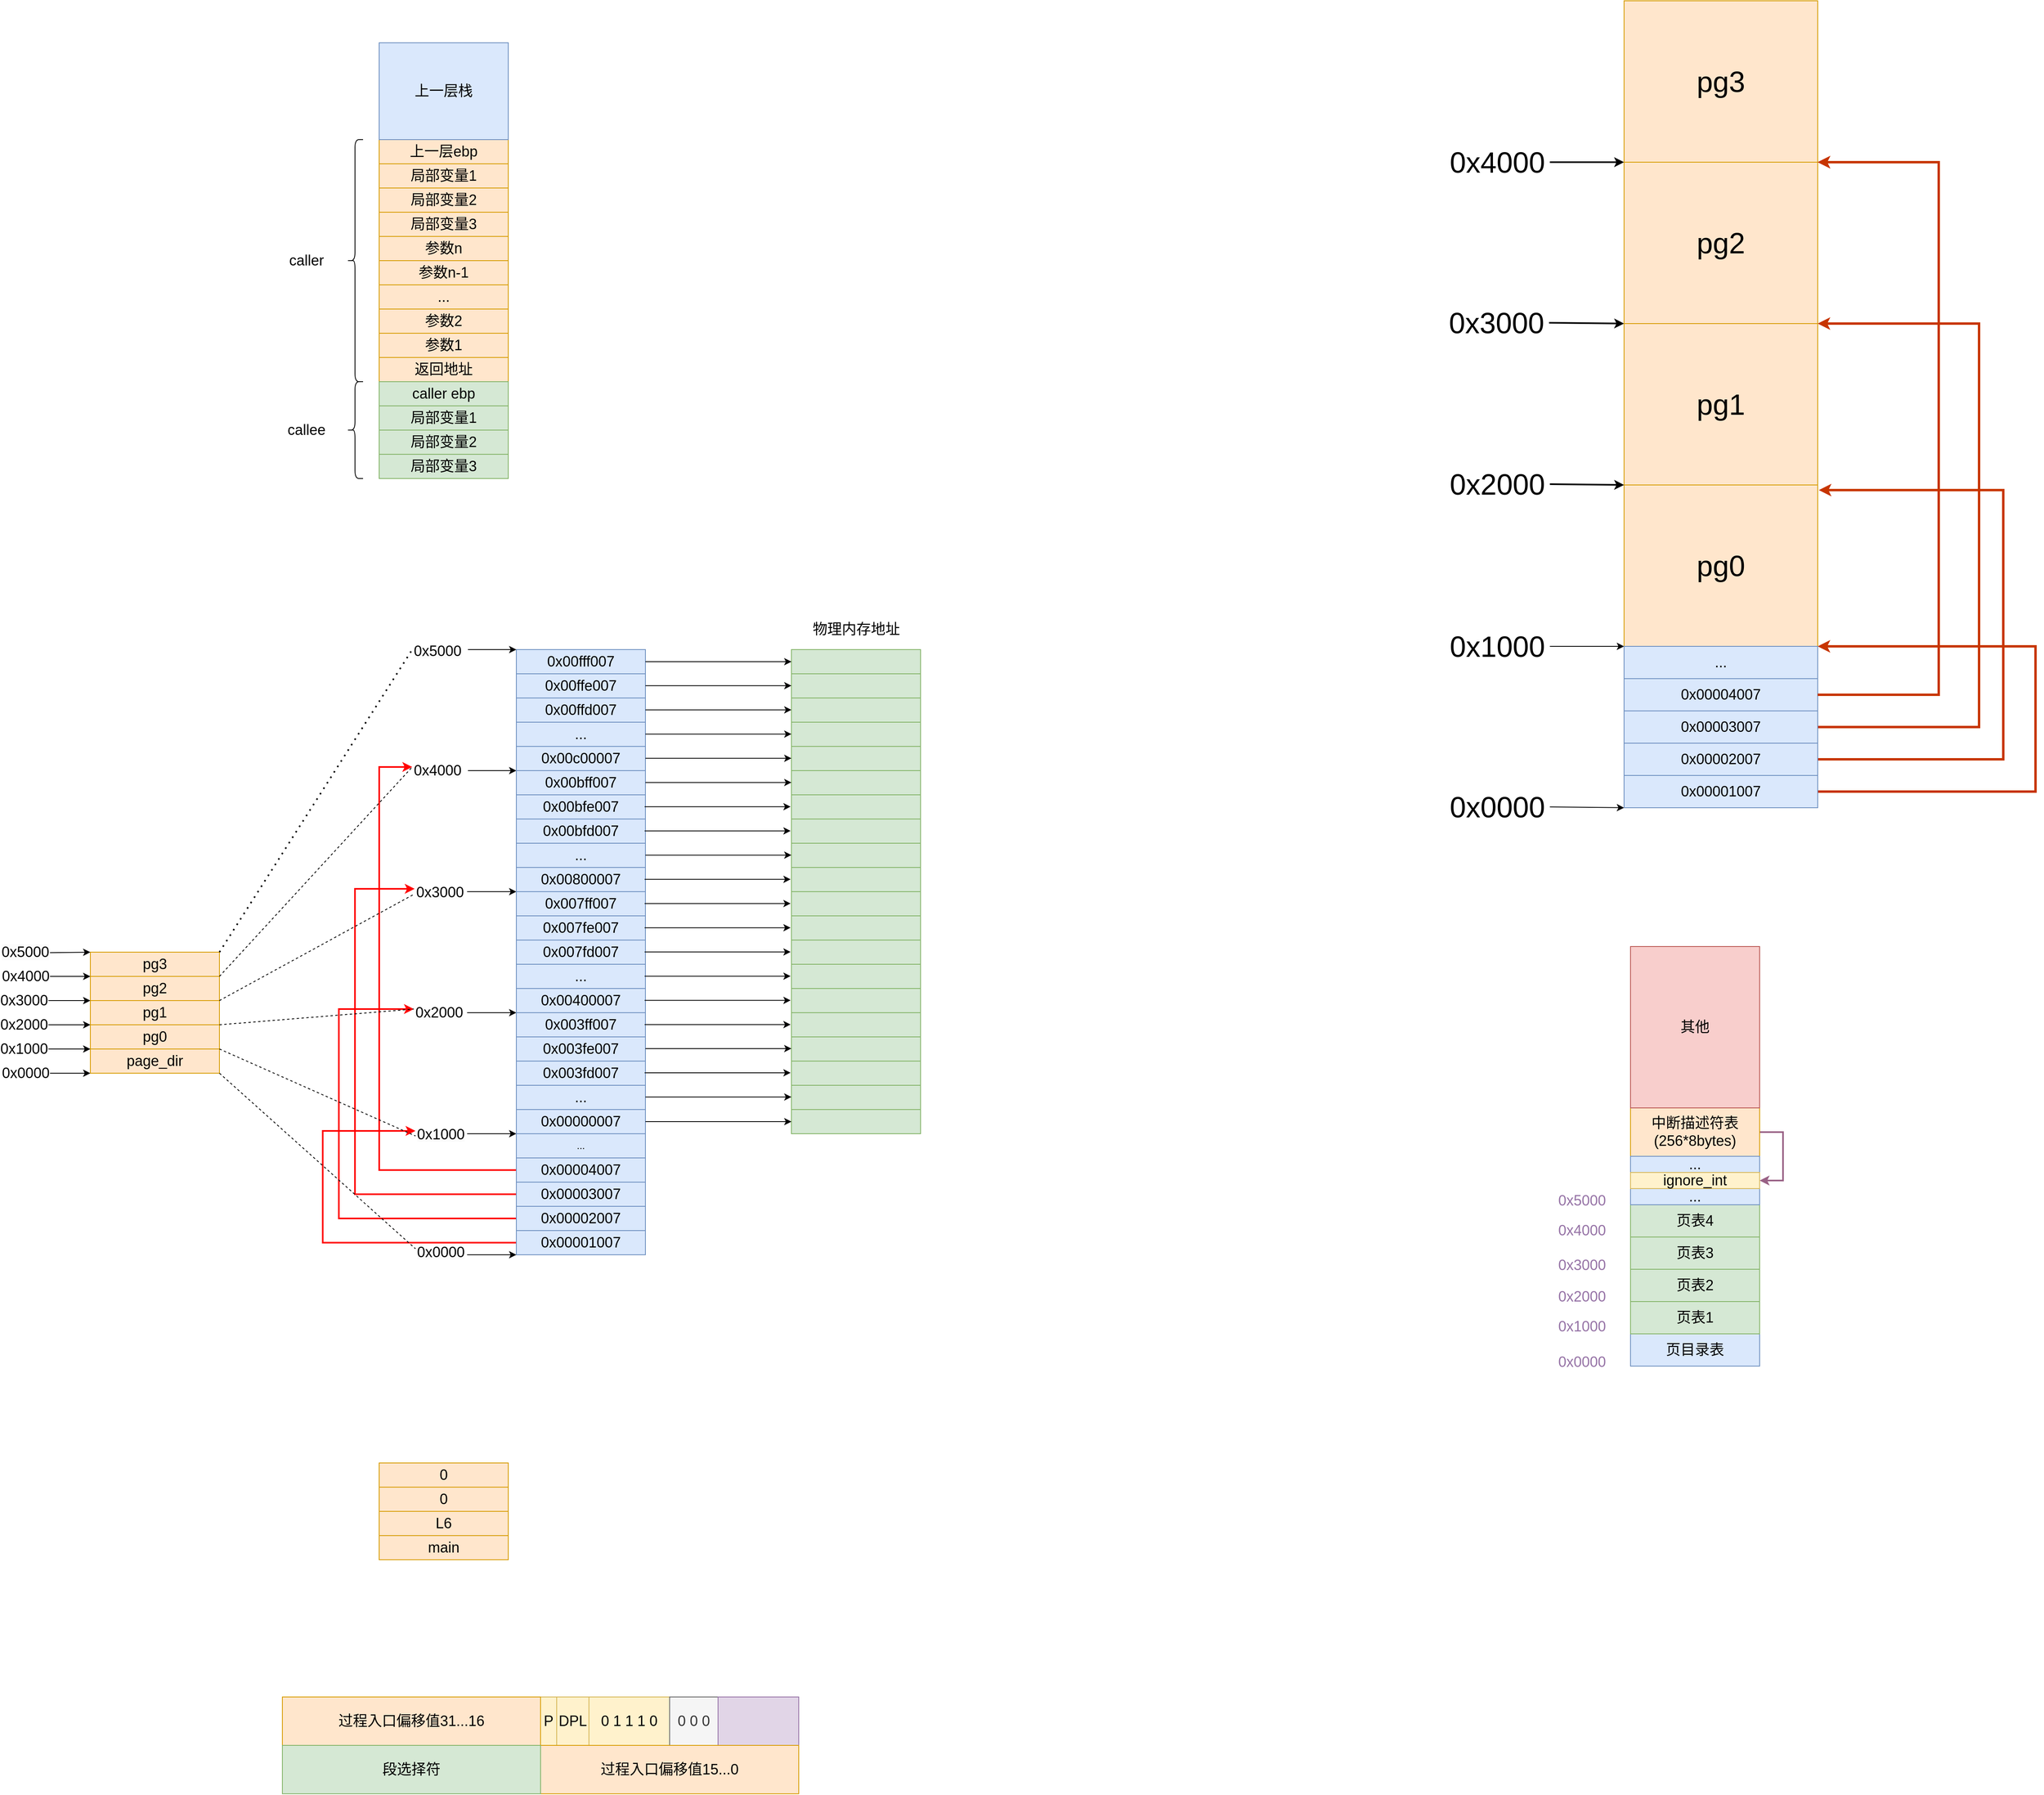 <mxfile version="16.1.2" type="device"><diagram name="第 1 页" id="bQ2E3xwalqk0LuF7e_dH"><mxGraphModel dx="2300" dy="902" grid="1" gridSize="10" guides="1" tooltips="1" connect="1" arrows="1" fold="1" page="1" pageScale="1" pageWidth="827" pageHeight="1169" math="0" shadow="0"><root><mxCell id="0"/><mxCell id="1" parent="0"/><mxCell id="a5w043l0XubTsEYKTTy5-1" value="&lt;font style=&quot;font-size: 18px;&quot;&gt;参数n&lt;/font&gt;" style="rounded=0;whiteSpace=wrap;html=1;fillColor=#ffe6cc;strokeColor=#d79b00;" parent="1" vertex="1"><mxGeometry x="320" y="680" width="160" height="30" as="geometry"/></mxCell><mxCell id="a5w043l0XubTsEYKTTy5-2" value="&lt;font style=&quot;font-size: 18px;&quot;&gt;参数n-1&lt;/font&gt;" style="rounded=0;whiteSpace=wrap;html=1;fillColor=#ffe6cc;strokeColor=#d79b00;" parent="1" vertex="1"><mxGeometry x="320" y="710" width="160" height="30" as="geometry"/></mxCell><mxCell id="a5w043l0XubTsEYKTTy5-4" value="&lt;span style=&quot;font-size: 18px;&quot;&gt;...&lt;/span&gt;" style="rounded=0;whiteSpace=wrap;html=1;fillColor=#ffe6cc;strokeColor=#d79b00;" parent="1" vertex="1"><mxGeometry x="320" y="740" width="160" height="30" as="geometry"/></mxCell><mxCell id="a5w043l0XubTsEYKTTy5-5" value="&lt;font style=&quot;font-size: 18px;&quot;&gt;参数2&lt;/font&gt;" style="rounded=0;whiteSpace=wrap;html=1;fillColor=#ffe6cc;strokeColor=#d79b00;" parent="1" vertex="1"><mxGeometry x="320" y="770" width="160" height="30" as="geometry"/></mxCell><mxCell id="a5w043l0XubTsEYKTTy5-7" value="&lt;font style=&quot;font-size: 18px;&quot;&gt;参数1&lt;/font&gt;" style="rounded=0;whiteSpace=wrap;html=1;fillColor=#ffe6cc;strokeColor=#d79b00;" parent="1" vertex="1"><mxGeometry x="320" y="800" width="160" height="30" as="geometry"/></mxCell><mxCell id="a5w043l0XubTsEYKTTy5-8" value="&lt;font style=&quot;font-size: 18px;&quot;&gt;返回地址&lt;/font&gt;" style="rounded=0;whiteSpace=wrap;html=1;fillColor=#ffe6cc;strokeColor=#d79b00;" parent="1" vertex="1"><mxGeometry x="320" y="830" width="160" height="30" as="geometry"/></mxCell><mxCell id="a5w043l0XubTsEYKTTy5-9" value="" style="shape=curlyBracket;whiteSpace=wrap;html=1;rounded=1;labelPosition=left;verticalLabelPosition=middle;align=right;verticalAlign=middle;fontSize=18;" parent="1" vertex="1"><mxGeometry x="280" y="560" width="20" height="300" as="geometry"/></mxCell><mxCell id="a5w043l0XubTsEYKTTy5-16" value="caller" style="text;strokeColor=none;align=center;fillColor=none;html=1;verticalAlign=middle;whiteSpace=wrap;rounded=0;fontSize=18;" parent="1" vertex="1"><mxGeometry x="200" y="695" width="60" height="30" as="geometry"/></mxCell><mxCell id="a5w043l0XubTsEYKTTy5-17" value="callee" style="text;strokeColor=none;align=center;fillColor=none;html=1;verticalAlign=middle;whiteSpace=wrap;rounded=0;fontSize=18;" parent="1" vertex="1"><mxGeometry x="200" y="905" width="60" height="30" as="geometry"/></mxCell><mxCell id="a5w043l0XubTsEYKTTy5-18" value="" style="shape=curlyBracket;whiteSpace=wrap;html=1;rounded=1;labelPosition=left;verticalLabelPosition=middle;align=right;verticalAlign=middle;fontSize=18;" parent="1" vertex="1"><mxGeometry x="280" y="860" width="20" height="120" as="geometry"/></mxCell><mxCell id="a5w043l0XubTsEYKTTy5-19" value="&lt;span style=&quot;font-size: 18px;&quot;&gt;caller ebp&lt;/span&gt;" style="rounded=0;whiteSpace=wrap;html=1;fillColor=#d5e8d4;strokeColor=#82b366;" parent="1" vertex="1"><mxGeometry x="320" y="860" width="160" height="30" as="geometry"/></mxCell><mxCell id="a5w043l0XubTsEYKTTy5-20" value="&lt;font style=&quot;font-size: 18px;&quot;&gt;局部变量1&lt;/font&gt;" style="rounded=0;whiteSpace=wrap;html=1;fillColor=#d5e8d4;strokeColor=#82b366;" parent="1" vertex="1"><mxGeometry x="320" y="890" width="160" height="30" as="geometry"/></mxCell><mxCell id="a5w043l0XubTsEYKTTy5-21" value="&lt;font style=&quot;font-size: 18px;&quot;&gt;局部变量2&lt;/font&gt;" style="rounded=0;whiteSpace=wrap;html=1;fillColor=#d5e8d4;strokeColor=#82b366;" parent="1" vertex="1"><mxGeometry x="320" y="920" width="160" height="30" as="geometry"/></mxCell><mxCell id="a5w043l0XubTsEYKTTy5-22" value="&lt;font style=&quot;font-size: 18px;&quot;&gt;局部变量3&lt;/font&gt;" style="rounded=0;whiteSpace=wrap;html=1;fillColor=#d5e8d4;strokeColor=#82b366;" parent="1" vertex="1"><mxGeometry x="320" y="950" width="160" height="30" as="geometry"/></mxCell><mxCell id="a5w043l0XubTsEYKTTy5-23" value="&lt;span style=&quot;font-size: 18px;&quot;&gt;上一层ebp&lt;/span&gt;" style="rounded=0;whiteSpace=wrap;html=1;fillColor=#ffe6cc;strokeColor=#d79b00;" parent="1" vertex="1"><mxGeometry x="320" y="560" width="160" height="30" as="geometry"/></mxCell><mxCell id="a5w043l0XubTsEYKTTy5-24" value="&lt;font style=&quot;font-size: 18px;&quot;&gt;局部变量1&lt;/font&gt;" style="rounded=0;whiteSpace=wrap;html=1;fillColor=#ffe6cc;strokeColor=#d79b00;" parent="1" vertex="1"><mxGeometry x="320" y="590" width="160" height="30" as="geometry"/></mxCell><mxCell id="a5w043l0XubTsEYKTTy5-25" value="&lt;font style=&quot;font-size: 18px;&quot;&gt;局部变量2&lt;/font&gt;" style="rounded=0;whiteSpace=wrap;html=1;fillColor=#ffe6cc;strokeColor=#d79b00;" parent="1" vertex="1"><mxGeometry x="320" y="620" width="160" height="30" as="geometry"/></mxCell><mxCell id="a5w043l0XubTsEYKTTy5-26" value="&lt;font style=&quot;font-size: 18px;&quot;&gt;局部变量3&lt;/font&gt;" style="rounded=0;whiteSpace=wrap;html=1;fillColor=#ffe6cc;strokeColor=#d79b00;" parent="1" vertex="1"><mxGeometry x="320" y="650" width="160" height="30" as="geometry"/></mxCell><mxCell id="a5w043l0XubTsEYKTTy5-27" value="&lt;span style=&quot;font-size: 18px;&quot;&gt;上一层栈&lt;/span&gt;" style="rounded=0;whiteSpace=wrap;html=1;fillColor=#dae8fc;strokeColor=#6c8ebf;" parent="1" vertex="1"><mxGeometry x="320" y="440" width="160" height="120" as="geometry"/></mxCell><mxCell id="a5w043l0XubTsEYKTTy5-28" value="&lt;span style=&quot;font-size: 18px;&quot;&gt;0&lt;/span&gt;" style="rounded=0;whiteSpace=wrap;html=1;fillColor=#ffe6cc;strokeColor=#d79b00;" parent="1" vertex="1"><mxGeometry x="320" y="2200" width="160" height="30" as="geometry"/></mxCell><mxCell id="a5w043l0XubTsEYKTTy5-29" value="&lt;font style=&quot;font-size: 18px;&quot;&gt;0&lt;/font&gt;" style="rounded=0;whiteSpace=wrap;html=1;fillColor=#ffe6cc;strokeColor=#d79b00;" parent="1" vertex="1"><mxGeometry x="320" y="2230" width="160" height="30" as="geometry"/></mxCell><mxCell id="a5w043l0XubTsEYKTTy5-30" value="&lt;font style=&quot;font-size: 18px;&quot;&gt;L6&lt;/font&gt;" style="rounded=0;whiteSpace=wrap;html=1;fillColor=#ffe6cc;strokeColor=#d79b00;" parent="1" vertex="1"><mxGeometry x="320" y="2260" width="160" height="30" as="geometry"/></mxCell><mxCell id="a5w043l0XubTsEYKTTy5-31" value="&lt;span style=&quot;font-size: 18px;&quot;&gt;main&lt;/span&gt;" style="rounded=0;whiteSpace=wrap;html=1;fillColor=#ffe6cc;strokeColor=#d79b00;" parent="1" vertex="1"><mxGeometry x="320" y="2290" width="160" height="30" as="geometry"/></mxCell><mxCell id="a5w043l0XubTsEYKTTy5-37" value="&lt;span style=&quot;font-size: 18px;&quot;&gt;0&lt;/span&gt;" style="rounded=0;whiteSpace=wrap;html=1;fillColor=#ffe6cc;strokeColor=#d79b00;" parent="1" vertex="1"><mxGeometry x="320" y="2230" width="160" height="30" as="geometry"/></mxCell><mxCell id="bxgYG-M-iNYFQ330CLMC-2" value="&lt;span style=&quot;font-size: 18px;&quot;&gt;pg2&lt;/span&gt;" style="rounded=0;whiteSpace=wrap;html=1;fillColor=#ffe6cc;strokeColor=#d79b00;" parent="1" vertex="1"><mxGeometry x="-38" y="1597" width="160" height="30" as="geometry"/></mxCell><mxCell id="bxgYG-M-iNYFQ330CLMC-3" value="&lt;font style=&quot;font-size: 18px;&quot;&gt;pg1&lt;/font&gt;" style="rounded=0;whiteSpace=wrap;html=1;fillColor=#ffe6cc;strokeColor=#d79b00;" parent="1" vertex="1"><mxGeometry x="-38" y="1627" width="160" height="30" as="geometry"/></mxCell><mxCell id="bxgYG-M-iNYFQ330CLMC-4" value="&lt;font style=&quot;font-size: 18px;&quot;&gt;pg0&lt;/font&gt;" style="rounded=0;whiteSpace=wrap;html=1;fillColor=#ffe6cc;strokeColor=#d79b00;" parent="1" vertex="1"><mxGeometry x="-38" y="1657" width="160" height="30" as="geometry"/></mxCell><mxCell id="bxgYG-M-iNYFQ330CLMC-5" value="&lt;span style=&quot;font-size: 18px;&quot;&gt;page_dir&lt;/span&gt;" style="rounded=0;whiteSpace=wrap;html=1;fillColor=#ffe6cc;strokeColor=#d79b00;" parent="1" vertex="1"><mxGeometry x="-38" y="1687" width="160" height="30" as="geometry"/></mxCell><mxCell id="bxgYG-M-iNYFQ330CLMC-6" value="&lt;span style=&quot;font-size: 18px;&quot;&gt;pg3&lt;/span&gt;" style="rounded=0;whiteSpace=wrap;html=1;fillColor=#ffe6cc;strokeColor=#d79b00;" parent="1" vertex="1"><mxGeometry x="-38" y="1567" width="160" height="30" as="geometry"/></mxCell><mxCell id="bxgYG-M-iNYFQ330CLMC-8" value="&lt;span style=&quot;font-size: 18px;&quot;&gt;0x00ffe007&lt;/span&gt;" style="rounded=0;whiteSpace=wrap;html=1;fillColor=#dae8fc;strokeColor=#6c8ebf;" parent="1" vertex="1"><mxGeometry x="490" y="1222" width="160" height="30" as="geometry"/></mxCell><mxCell id="bxgYG-M-iNYFQ330CLMC-9" value="&lt;font style=&quot;font-size: 18px;&quot;&gt;0x00ffd007&lt;/font&gt;" style="rounded=0;whiteSpace=wrap;html=1;fillColor=#dae8fc;strokeColor=#6c8ebf;" parent="1" vertex="1"><mxGeometry x="490" y="1252" width="160" height="30" as="geometry"/></mxCell><mxCell id="bxgYG-M-iNYFQ330CLMC-10" value="&lt;font style=&quot;font-size: 18px;&quot;&gt;...&lt;/font&gt;" style="rounded=0;whiteSpace=wrap;html=1;fillColor=#dae8fc;strokeColor=#6c8ebf;" parent="1" vertex="1"><mxGeometry x="490" y="1282" width="160" height="30" as="geometry"/></mxCell><mxCell id="bxgYG-M-iNYFQ330CLMC-11" value="&lt;span style=&quot;font-size: 18px;&quot;&gt;0x00c00007&lt;/span&gt;" style="rounded=0;whiteSpace=wrap;html=1;fillColor=#dae8fc;strokeColor=#6c8ebf;" parent="1" vertex="1"><mxGeometry x="490" y="1312" width="160" height="30" as="geometry"/></mxCell><mxCell id="bxgYG-M-iNYFQ330CLMC-12" value="&lt;span style=&quot;font-size: 18px;&quot;&gt;0x00fff007&lt;/span&gt;" style="rounded=0;whiteSpace=wrap;html=1;fillColor=#dae8fc;strokeColor=#6c8ebf;" parent="1" vertex="1"><mxGeometry x="490" y="1192" width="160" height="30" as="geometry"/></mxCell><mxCell id="bxgYG-M-iNYFQ330CLMC-13" value="&lt;font style=&quot;font-size: 18px;&quot;&gt;0x0000&lt;/font&gt;" style="text;strokeColor=none;align=center;fillColor=none;html=1;verticalAlign=middle;whiteSpace=wrap;rounded=0;" parent="1" vertex="1"><mxGeometry x="-148" y="1702" width="60" height="30" as="geometry"/></mxCell><mxCell id="bxgYG-M-iNYFQ330CLMC-14" value="&lt;font style=&quot;font-size: 18px;&quot;&gt;0x1000&lt;/font&gt;" style="text;strokeColor=none;align=center;fillColor=none;html=1;verticalAlign=middle;whiteSpace=wrap;rounded=0;" parent="1" vertex="1"><mxGeometry x="-150" y="1672" width="60" height="30" as="geometry"/></mxCell><mxCell id="bxgYG-M-iNYFQ330CLMC-15" value="&lt;font style=&quot;font-size: 18px;&quot;&gt;0x2000&lt;/font&gt;" style="text;strokeColor=none;align=center;fillColor=none;html=1;verticalAlign=middle;whiteSpace=wrap;rounded=0;" parent="1" vertex="1"><mxGeometry x="-150" y="1642" width="60" height="30" as="geometry"/></mxCell><mxCell id="bxgYG-M-iNYFQ330CLMC-16" value="&lt;font style=&quot;font-size: 18px;&quot;&gt;0x3000&lt;/font&gt;" style="text;strokeColor=none;align=center;fillColor=none;html=1;verticalAlign=middle;whiteSpace=wrap;rounded=0;" parent="1" vertex="1"><mxGeometry x="-150" y="1612" width="60" height="30" as="geometry"/></mxCell><mxCell id="bxgYG-M-iNYFQ330CLMC-17" value="&lt;font style=&quot;font-size: 18px;&quot;&gt;0x4000&lt;/font&gt;" style="text;strokeColor=none;align=center;fillColor=none;html=1;verticalAlign=middle;whiteSpace=wrap;rounded=0;" parent="1" vertex="1"><mxGeometry x="-148" y="1582" width="60" height="30" as="geometry"/></mxCell><mxCell id="bxgYG-M-iNYFQ330CLMC-18" value="&lt;span style=&quot;color: rgb(0, 0, 0); font-family: Helvetica; font-style: normal; font-variant-ligatures: normal; font-variant-caps: normal; font-weight: 400; letter-spacing: normal; orphans: 2; text-align: center; text-indent: 0px; text-transform: none; widows: 2; word-spacing: 0px; -webkit-text-stroke-width: 0px; background-color: rgb(251, 251, 251); text-decoration-thickness: initial; text-decoration-style: initial; text-decoration-color: initial; float: none; display: inline !important;&quot;&gt;&lt;font style=&quot;font-size: 18px;&quot;&gt;0x4000&lt;/font&gt;&lt;/span&gt;" style="text;whiteSpace=wrap;html=1;" parent="1" vertex="1"><mxGeometry x="361" y="1325" width="50" height="25" as="geometry"/></mxCell><mxCell id="bxgYG-M-iNYFQ330CLMC-19" value="&lt;span style=&quot;color: rgb(0, 0, 0); font-family: Helvetica; font-style: normal; font-variant-ligatures: normal; font-variant-caps: normal; font-weight: 400; letter-spacing: normal; orphans: 2; text-align: center; text-indent: 0px; text-transform: none; widows: 2; word-spacing: 0px; -webkit-text-stroke-width: 0px; background-color: rgb(251, 251, 251); text-decoration-thickness: initial; text-decoration-style: initial; text-decoration-color: initial; float: none; display: inline !important;&quot;&gt;&lt;font style=&quot;font-size: 18px;&quot;&gt;0x5000&lt;/font&gt;&lt;/span&gt;" style="text;whiteSpace=wrap;html=1;" parent="1" vertex="1"><mxGeometry x="361" y="1177" width="45" height="30" as="geometry"/></mxCell><mxCell id="bxgYG-M-iNYFQ330CLMC-20" value="" style="endArrow=classic;html=1;rounded=0;entryX=0;entryY=1;entryDx=0;entryDy=0;" parent="1" target="bxgYG-M-iNYFQ330CLMC-11" edge="1"><mxGeometry width="50" height="50" relative="1" as="geometry"><mxPoint x="430" y="1342" as="sourcePoint"/><mxPoint x="510" y="1382" as="targetPoint"/></mxGeometry></mxCell><mxCell id="bxgYG-M-iNYFQ330CLMC-21" value="" style="endArrow=classic;html=1;rounded=0;entryX=0;entryY=1;entryDx=0;entryDy=0;" parent="1" edge="1"><mxGeometry width="50" height="50" relative="1" as="geometry"><mxPoint x="430" y="1192.0" as="sourcePoint"/><mxPoint x="490" y="1192.0" as="targetPoint"/></mxGeometry></mxCell><mxCell id="bxgYG-M-iNYFQ330CLMC-34" value="&lt;span style=&quot;font-size: 18px;&quot;&gt;0x00bfe007&lt;/span&gt;" style="rounded=0;whiteSpace=wrap;html=1;fillColor=#dae8fc;strokeColor=#6c8ebf;" parent="1" vertex="1"><mxGeometry x="490" y="1372" width="160" height="30" as="geometry"/></mxCell><mxCell id="bxgYG-M-iNYFQ330CLMC-35" value="&lt;font style=&quot;font-size: 18px;&quot;&gt;0x00bfd007&lt;/font&gt;" style="rounded=0;whiteSpace=wrap;html=1;fillColor=#dae8fc;strokeColor=#6c8ebf;" parent="1" vertex="1"><mxGeometry x="490" y="1402" width="160" height="30" as="geometry"/></mxCell><mxCell id="bxgYG-M-iNYFQ330CLMC-36" value="&lt;font style=&quot;font-size: 18px;&quot;&gt;...&lt;/font&gt;" style="rounded=0;whiteSpace=wrap;html=1;fillColor=#dae8fc;strokeColor=#6c8ebf;" parent="1" vertex="1"><mxGeometry x="490" y="1432" width="160" height="30" as="geometry"/></mxCell><mxCell id="bxgYG-M-iNYFQ330CLMC-37" value="&lt;span style=&quot;font-size: 18px;&quot;&gt;0x00800007&lt;/span&gt;" style="rounded=0;whiteSpace=wrap;html=1;fillColor=#dae8fc;strokeColor=#6c8ebf;" parent="1" vertex="1"><mxGeometry x="490" y="1462" width="160" height="30" as="geometry"/></mxCell><mxCell id="bxgYG-M-iNYFQ330CLMC-38" value="&lt;span style=&quot;font-size: 18px;&quot;&gt;0x00bff007&lt;/span&gt;" style="rounded=0;whiteSpace=wrap;html=1;fillColor=#dae8fc;strokeColor=#6c8ebf;" parent="1" vertex="1"><mxGeometry x="490" y="1342" width="160" height="30" as="geometry"/></mxCell><mxCell id="bxgYG-M-iNYFQ330CLMC-39" value="&lt;span style=&quot;color: rgb(0, 0, 0); font-family: Helvetica; font-style: normal; font-variant-ligatures: normal; font-variant-caps: normal; font-weight: 400; letter-spacing: normal; orphans: 2; text-align: center; text-indent: 0px; text-transform: none; widows: 2; word-spacing: 0px; -webkit-text-stroke-width: 0px; background-color: rgb(251, 251, 251); text-decoration-thickness: initial; text-decoration-style: initial; text-decoration-color: initial; float: none; display: inline !important;&quot;&gt;&lt;font style=&quot;font-size: 18px;&quot;&gt;0x3000&lt;/font&gt;&lt;/span&gt;" style="text;whiteSpace=wrap;html=1;" parent="1" vertex="1"><mxGeometry x="364" y="1476" width="50" height="25" as="geometry"/></mxCell><mxCell id="bxgYG-M-iNYFQ330CLMC-41" value="" style="endArrow=classic;html=1;rounded=0;entryX=0;entryY=1;entryDx=0;entryDy=0;" parent="1" target="bxgYG-M-iNYFQ330CLMC-37" edge="1"><mxGeometry width="50" height="50" relative="1" as="geometry"><mxPoint x="429" y="1492" as="sourcePoint"/><mxPoint x="509" y="1532" as="targetPoint"/></mxGeometry></mxCell><mxCell id="bxgYG-M-iNYFQ330CLMC-44" value="&lt;span style=&quot;font-size: 18px;&quot;&gt;0x007fe007&lt;/span&gt;" style="rounded=0;whiteSpace=wrap;html=1;fillColor=#dae8fc;strokeColor=#6c8ebf;" parent="1" vertex="1"><mxGeometry x="490" y="1522" width="160" height="30" as="geometry"/></mxCell><mxCell id="bxgYG-M-iNYFQ330CLMC-45" value="&lt;font style=&quot;font-size: 18px;&quot;&gt;0x007fd007&lt;/font&gt;" style="rounded=0;whiteSpace=wrap;html=1;fillColor=#dae8fc;strokeColor=#6c8ebf;" parent="1" vertex="1"><mxGeometry x="490" y="1552" width="160" height="30" as="geometry"/></mxCell><mxCell id="bxgYG-M-iNYFQ330CLMC-46" value="&lt;font style=&quot;font-size: 18px;&quot;&gt;...&lt;/font&gt;" style="rounded=0;whiteSpace=wrap;html=1;fillColor=#dae8fc;strokeColor=#6c8ebf;" parent="1" vertex="1"><mxGeometry x="490" y="1582" width="160" height="30" as="geometry"/></mxCell><mxCell id="bxgYG-M-iNYFQ330CLMC-47" value="&lt;span style=&quot;font-size: 18px;&quot;&gt;0x00400007&lt;/span&gt;" style="rounded=0;whiteSpace=wrap;html=1;fillColor=#dae8fc;strokeColor=#6c8ebf;" parent="1" vertex="1"><mxGeometry x="490" y="1612" width="160" height="30" as="geometry"/></mxCell><mxCell id="bxgYG-M-iNYFQ330CLMC-48" value="&lt;span style=&quot;font-size: 18px;&quot;&gt;0x007ff007&lt;/span&gt;" style="rounded=0;whiteSpace=wrap;html=1;fillColor=#dae8fc;strokeColor=#6c8ebf;" parent="1" vertex="1"><mxGeometry x="490" y="1492" width="160" height="30" as="geometry"/></mxCell><mxCell id="bxgYG-M-iNYFQ330CLMC-49" value="&lt;span style=&quot;color: rgb(0, 0, 0); font-family: Helvetica; font-style: normal; font-variant-ligatures: normal; font-variant-caps: normal; font-weight: 400; letter-spacing: normal; orphans: 2; text-align: center; text-indent: 0px; text-transform: none; widows: 2; word-spacing: 0px; -webkit-text-stroke-width: 0px; background-color: rgb(251, 251, 251); text-decoration-thickness: initial; text-decoration-style: initial; text-decoration-color: initial; float: none; display: inline !important;&quot;&gt;&lt;font style=&quot;font-size: 18px;&quot;&gt;0x2000&lt;/font&gt;&lt;/span&gt;" style="text;whiteSpace=wrap;html=1;" parent="1" vertex="1"><mxGeometry x="363" y="1625" width="50" height="25" as="geometry"/></mxCell><mxCell id="bxgYG-M-iNYFQ330CLMC-50" value="" style="endArrow=classic;html=1;rounded=0;entryX=0;entryY=1;entryDx=0;entryDy=0;" parent="1" target="bxgYG-M-iNYFQ330CLMC-47" edge="1"><mxGeometry width="50" height="50" relative="1" as="geometry"><mxPoint x="429" y="1642" as="sourcePoint"/><mxPoint x="509" y="1682" as="targetPoint"/></mxGeometry></mxCell><mxCell id="bxgYG-M-iNYFQ330CLMC-52" value="&lt;span style=&quot;font-size: 18px;&quot;&gt;0x003fe007&lt;/span&gt;" style="rounded=0;whiteSpace=wrap;html=1;fillColor=#dae8fc;strokeColor=#6c8ebf;" parent="1" vertex="1"><mxGeometry x="490" y="1672" width="160" height="30" as="geometry"/></mxCell><mxCell id="bxgYG-M-iNYFQ330CLMC-53" value="&lt;font style=&quot;font-size: 18px;&quot;&gt;0x003fd007&lt;/font&gt;" style="rounded=0;whiteSpace=wrap;html=1;fillColor=#dae8fc;strokeColor=#6c8ebf;" parent="1" vertex="1"><mxGeometry x="490" y="1702" width="160" height="30" as="geometry"/></mxCell><mxCell id="bxgYG-M-iNYFQ330CLMC-54" value="&lt;font style=&quot;font-size: 18px;&quot;&gt;...&lt;/font&gt;" style="rounded=0;whiteSpace=wrap;html=1;fillColor=#dae8fc;strokeColor=#6c8ebf;" parent="1" vertex="1"><mxGeometry x="490" y="1732" width="160" height="30" as="geometry"/></mxCell><mxCell id="bxgYG-M-iNYFQ330CLMC-55" value="&lt;span style=&quot;font-size: 18px;&quot;&gt;0x00000007&lt;/span&gt;" style="rounded=0;whiteSpace=wrap;html=1;fillColor=#dae8fc;strokeColor=#6c8ebf;" parent="1" vertex="1"><mxGeometry x="490" y="1762" width="160" height="30" as="geometry"/></mxCell><mxCell id="bxgYG-M-iNYFQ330CLMC-56" value="&lt;span style=&quot;font-size: 18px;&quot;&gt;0x003ff007&lt;/span&gt;" style="rounded=0;whiteSpace=wrap;html=1;fillColor=#dae8fc;strokeColor=#6c8ebf;" parent="1" vertex="1"><mxGeometry x="490" y="1642" width="160" height="30" as="geometry"/></mxCell><mxCell id="bxgYG-M-iNYFQ330CLMC-57" value="&lt;span style=&quot;color: rgb(0, 0, 0); font-family: Helvetica; font-style: normal; font-variant-ligatures: normal; font-variant-caps: normal; font-weight: 400; letter-spacing: normal; orphans: 2; text-align: center; text-indent: 0px; text-transform: none; widows: 2; word-spacing: 0px; -webkit-text-stroke-width: 0px; background-color: rgb(251, 251, 251); text-decoration-thickness: initial; text-decoration-style: initial; text-decoration-color: initial; float: none; display: inline !important;&quot;&gt;&lt;font style=&quot;font-size: 18px;&quot;&gt;0x1000&lt;/font&gt;&lt;/span&gt;" style="text;whiteSpace=wrap;html=1;" parent="1" vertex="1"><mxGeometry x="365" y="1776" width="50" height="25" as="geometry"/></mxCell><mxCell id="bxgYG-M-iNYFQ330CLMC-58" value="" style="endArrow=classic;html=1;rounded=0;entryX=0;entryY=1;entryDx=0;entryDy=0;" parent="1" target="bxgYG-M-iNYFQ330CLMC-55" edge="1"><mxGeometry width="50" height="50" relative="1" as="geometry"><mxPoint x="429" y="1792" as="sourcePoint"/><mxPoint x="509" y="1832" as="targetPoint"/></mxGeometry></mxCell><mxCell id="bxgYG-M-iNYFQ330CLMC-59" value="" style="rounded=0;whiteSpace=wrap;html=1;fillColor=#d5e8d4;strokeColor=#82b366;" parent="1" vertex="1"><mxGeometry x="831" y="1222" width="160" height="30" as="geometry"/></mxCell><mxCell id="bxgYG-M-iNYFQ330CLMC-60" value="" style="rounded=0;whiteSpace=wrap;html=1;fillColor=#d5e8d4;strokeColor=#82b366;" parent="1" vertex="1"><mxGeometry x="831" y="1252" width="160" height="30" as="geometry"/></mxCell><mxCell id="bxgYG-M-iNYFQ330CLMC-61" value="" style="rounded=0;whiteSpace=wrap;html=1;fillColor=#d5e8d4;strokeColor=#82b366;" parent="1" vertex="1"><mxGeometry x="831" y="1282" width="160" height="30" as="geometry"/></mxCell><mxCell id="bxgYG-M-iNYFQ330CLMC-62" value="" style="rounded=0;whiteSpace=wrap;html=1;fillColor=#d5e8d4;strokeColor=#82b366;" parent="1" vertex="1"><mxGeometry x="831" y="1312" width="160" height="30" as="geometry"/></mxCell><mxCell id="bxgYG-M-iNYFQ330CLMC-63" value="" style="rounded=0;whiteSpace=wrap;html=1;fillColor=#d5e8d4;strokeColor=#82b366;" parent="1" vertex="1"><mxGeometry x="831" y="1192" width="160" height="30" as="geometry"/></mxCell><mxCell id="bxgYG-M-iNYFQ330CLMC-64" value="" style="rounded=0;whiteSpace=wrap;html=1;fillColor=#d5e8d4;strokeColor=#82b366;" parent="1" vertex="1"><mxGeometry x="831" y="1372" width="160" height="30" as="geometry"/></mxCell><mxCell id="bxgYG-M-iNYFQ330CLMC-65" value="" style="rounded=0;whiteSpace=wrap;html=1;fillColor=#d5e8d4;strokeColor=#82b366;" parent="1" vertex="1"><mxGeometry x="831" y="1402" width="160" height="30" as="geometry"/></mxCell><mxCell id="bxgYG-M-iNYFQ330CLMC-66" value="" style="rounded=0;whiteSpace=wrap;html=1;fillColor=#d5e8d4;strokeColor=#82b366;" parent="1" vertex="1"><mxGeometry x="831" y="1432" width="160" height="30" as="geometry"/></mxCell><mxCell id="bxgYG-M-iNYFQ330CLMC-67" value="" style="rounded=0;whiteSpace=wrap;html=1;fillColor=#d5e8d4;strokeColor=#82b366;" parent="1" vertex="1"><mxGeometry x="831" y="1462" width="160" height="30" as="geometry"/></mxCell><mxCell id="bxgYG-M-iNYFQ330CLMC-68" value="" style="rounded=0;whiteSpace=wrap;html=1;fillColor=#d5e8d4;strokeColor=#82b366;" parent="1" vertex="1"><mxGeometry x="831" y="1342" width="160" height="30" as="geometry"/></mxCell><mxCell id="bxgYG-M-iNYFQ330CLMC-69" value="" style="rounded=0;whiteSpace=wrap;html=1;fillColor=#d5e8d4;strokeColor=#82b366;" parent="1" vertex="1"><mxGeometry x="831" y="1522" width="160" height="30" as="geometry"/></mxCell><mxCell id="bxgYG-M-iNYFQ330CLMC-70" value="" style="rounded=0;whiteSpace=wrap;html=1;fillColor=#d5e8d4;strokeColor=#82b366;" parent="1" vertex="1"><mxGeometry x="831" y="1552" width="160" height="30" as="geometry"/></mxCell><mxCell id="bxgYG-M-iNYFQ330CLMC-71" value="" style="rounded=0;whiteSpace=wrap;html=1;fillColor=#d5e8d4;strokeColor=#82b366;" parent="1" vertex="1"><mxGeometry x="831" y="1582" width="160" height="30" as="geometry"/></mxCell><mxCell id="bxgYG-M-iNYFQ330CLMC-72" value="" style="rounded=0;whiteSpace=wrap;html=1;fillColor=#d5e8d4;strokeColor=#82b366;" parent="1" vertex="1"><mxGeometry x="831" y="1612" width="160" height="30" as="geometry"/></mxCell><mxCell id="bxgYG-M-iNYFQ330CLMC-73" value="" style="rounded=0;whiteSpace=wrap;html=1;fillColor=#d5e8d4;strokeColor=#82b366;" parent="1" vertex="1"><mxGeometry x="831" y="1492" width="160" height="30" as="geometry"/></mxCell><mxCell id="bxgYG-M-iNYFQ330CLMC-74" value="" style="rounded=0;whiteSpace=wrap;html=1;fillColor=#d5e8d4;strokeColor=#82b366;" parent="1" vertex="1"><mxGeometry x="831" y="1672" width="160" height="30" as="geometry"/></mxCell><mxCell id="bxgYG-M-iNYFQ330CLMC-75" value="" style="rounded=0;whiteSpace=wrap;html=1;fillColor=#d5e8d4;strokeColor=#82b366;" parent="1" vertex="1"><mxGeometry x="831" y="1702" width="160" height="30" as="geometry"/></mxCell><mxCell id="bxgYG-M-iNYFQ330CLMC-76" value="" style="rounded=0;whiteSpace=wrap;html=1;fillColor=#d5e8d4;strokeColor=#82b366;" parent="1" vertex="1"><mxGeometry x="831" y="1732" width="160" height="30" as="geometry"/></mxCell><mxCell id="bxgYG-M-iNYFQ330CLMC-77" value="" style="rounded=0;whiteSpace=wrap;html=1;fillColor=#d5e8d4;strokeColor=#82b366;" parent="1" vertex="1"><mxGeometry x="831" y="1762" width="160" height="30" as="geometry"/></mxCell><mxCell id="bxgYG-M-iNYFQ330CLMC-78" value="" style="rounded=0;whiteSpace=wrap;html=1;fillColor=#d5e8d4;strokeColor=#82b366;" parent="1" vertex="1"><mxGeometry x="831" y="1642" width="160" height="30" as="geometry"/></mxCell><mxCell id="bxgYG-M-iNYFQ330CLMC-79" value="&lt;span style=&quot;color: rgb(0, 0, 0); font-family: Helvetica; font-style: normal; font-variant-ligatures: normal; font-variant-caps: normal; font-weight: 400; letter-spacing: normal; orphans: 2; text-align: center; text-indent: 0px; text-transform: none; widows: 2; word-spacing: 0px; -webkit-text-stroke-width: 0px; background-color: rgb(251, 251, 251); text-decoration-thickness: initial; text-decoration-style: initial; text-decoration-color: initial; float: none; display: inline !important;&quot;&gt;&lt;font style=&quot;font-size: 18px;&quot;&gt;0x5000&lt;/font&gt;&lt;/span&gt;" style="text;whiteSpace=wrap;html=1;fontSize=18;" parent="1" vertex="1"><mxGeometry x="-150" y="1550" width="62" height="36" as="geometry"/></mxCell><mxCell id="bxgYG-M-iNYFQ330CLMC-80" value="" style="endArrow=classic;html=1;rounded=0;fontSize=18;exitX=1;exitY=0.5;exitDx=0;exitDy=0;entryX=0;entryY=0.5;entryDx=0;entryDy=0;" parent="1" source="bxgYG-M-iNYFQ330CLMC-55" target="bxgYG-M-iNYFQ330CLMC-77" edge="1"><mxGeometry width="50" height="50" relative="1" as="geometry"><mxPoint x="720" y="1802" as="sourcePoint"/><mxPoint x="770" y="1752" as="targetPoint"/></mxGeometry></mxCell><mxCell id="bxgYG-M-iNYFQ330CLMC-81" value="" style="endArrow=classic;html=1;rounded=0;fontSize=18;exitX=1;exitY=0.5;exitDx=0;exitDy=0;entryX=0;entryY=0.5;entryDx=0;entryDy=0;" parent="1" edge="1"><mxGeometry width="50" height="50" relative="1" as="geometry"><mxPoint x="650" y="1746.47" as="sourcePoint"/><mxPoint x="831" y="1746.47" as="targetPoint"/></mxGeometry></mxCell><mxCell id="bxgYG-M-iNYFQ330CLMC-82" value="" style="endArrow=classic;html=1;rounded=0;fontSize=18;exitX=1;exitY=0.5;exitDx=0;exitDy=0;entryX=0;entryY=0.5;entryDx=0;entryDy=0;" parent="1" edge="1"><mxGeometry width="50" height="50" relative="1" as="geometry"><mxPoint x="649" y="1716.47" as="sourcePoint"/><mxPoint x="830" y="1716.47" as="targetPoint"/></mxGeometry></mxCell><mxCell id="bxgYG-M-iNYFQ330CLMC-83" value="" style="endArrow=classic;html=1;rounded=0;fontSize=18;exitX=1;exitY=0.5;exitDx=0;exitDy=0;entryX=0;entryY=0.5;entryDx=0;entryDy=0;" parent="1" edge="1"><mxGeometry width="50" height="50" relative="1" as="geometry"><mxPoint x="650" y="1686.47" as="sourcePoint"/><mxPoint x="831" y="1686.47" as="targetPoint"/></mxGeometry></mxCell><mxCell id="bxgYG-M-iNYFQ330CLMC-84" value="" style="endArrow=classic;html=1;rounded=0;fontSize=18;exitX=1;exitY=0.5;exitDx=0;exitDy=0;entryX=0;entryY=0.5;entryDx=0;entryDy=0;" parent="1" edge="1"><mxGeometry width="50" height="50" relative="1" as="geometry"><mxPoint x="649" y="1656.74" as="sourcePoint"/><mxPoint x="830" y="1656.74" as="targetPoint"/></mxGeometry></mxCell><mxCell id="bxgYG-M-iNYFQ330CLMC-85" value="" style="endArrow=classic;html=1;rounded=0;fontSize=18;exitX=1;exitY=0.5;exitDx=0;exitDy=0;entryX=0;entryY=0.5;entryDx=0;entryDy=0;" parent="1" edge="1"><mxGeometry width="50" height="50" relative="1" as="geometry"><mxPoint x="649" y="1626.7" as="sourcePoint"/><mxPoint x="830" y="1626.7" as="targetPoint"/></mxGeometry></mxCell><mxCell id="bxgYG-M-iNYFQ330CLMC-86" value="" style="endArrow=classic;html=1;rounded=0;fontSize=18;exitX=1;exitY=0.5;exitDx=0;exitDy=0;entryX=0;entryY=0.5;entryDx=0;entryDy=0;" parent="1" edge="1"><mxGeometry width="50" height="50" relative="1" as="geometry"><mxPoint x="649" y="1596.7" as="sourcePoint"/><mxPoint x="830" y="1596.7" as="targetPoint"/></mxGeometry></mxCell><mxCell id="bxgYG-M-iNYFQ330CLMC-87" value="" style="endArrow=classic;html=1;rounded=0;fontSize=18;exitX=1;exitY=0.5;exitDx=0;exitDy=0;entryX=0;entryY=0.5;entryDx=0;entryDy=0;" parent="1" edge="1"><mxGeometry width="50" height="50" relative="1" as="geometry"><mxPoint x="649" y="1566.7" as="sourcePoint"/><mxPoint x="830" y="1566.7" as="targetPoint"/></mxGeometry></mxCell><mxCell id="bxgYG-M-iNYFQ330CLMC-88" value="" style="endArrow=classic;html=1;rounded=0;fontSize=18;exitX=1;exitY=0.5;exitDx=0;exitDy=0;entryX=0;entryY=0.5;entryDx=0;entryDy=0;" parent="1" edge="1"><mxGeometry width="50" height="50" relative="1" as="geometry"><mxPoint x="649" y="1536.7" as="sourcePoint"/><mxPoint x="830" y="1536.7" as="targetPoint"/></mxGeometry></mxCell><mxCell id="bxgYG-M-iNYFQ330CLMC-89" value="" style="endArrow=classic;html=1;rounded=0;fontSize=18;exitX=1;exitY=0.5;exitDx=0;exitDy=0;entryX=0;entryY=0.5;entryDx=0;entryDy=0;" parent="1" edge="1"><mxGeometry width="50" height="50" relative="1" as="geometry"><mxPoint x="649" y="1506.7" as="sourcePoint"/><mxPoint x="830" y="1506.7" as="targetPoint"/></mxGeometry></mxCell><mxCell id="bxgYG-M-iNYFQ330CLMC-90" value="" style="endArrow=classic;html=1;rounded=0;fontSize=18;exitX=1;exitY=0.5;exitDx=0;exitDy=0;entryX=0;entryY=0.5;entryDx=0;entryDy=0;" parent="1" edge="1"><mxGeometry width="50" height="50" relative="1" as="geometry"><mxPoint x="649" y="1476.7" as="sourcePoint"/><mxPoint x="830" y="1476.7" as="targetPoint"/></mxGeometry></mxCell><mxCell id="bxgYG-M-iNYFQ330CLMC-91" value="" style="endArrow=classic;html=1;rounded=0;fontSize=18;exitX=1;exitY=0.5;exitDx=0;exitDy=0;entryX=0;entryY=0.5;entryDx=0;entryDy=0;" parent="1" edge="1"><mxGeometry width="50" height="50" relative="1" as="geometry"><mxPoint x="650" y="1207" as="sourcePoint"/><mxPoint x="831" y="1207" as="targetPoint"/></mxGeometry></mxCell><mxCell id="bxgYG-M-iNYFQ330CLMC-92" value="" style="endArrow=classic;html=1;rounded=0;fontSize=18;exitX=1;exitY=0.5;exitDx=0;exitDy=0;entryX=0;entryY=0.5;entryDx=0;entryDy=0;" parent="1" edge="1"><mxGeometry width="50" height="50" relative="1" as="geometry"><mxPoint x="650" y="1236.7" as="sourcePoint"/><mxPoint x="831" y="1236.7" as="targetPoint"/></mxGeometry></mxCell><mxCell id="bxgYG-M-iNYFQ330CLMC-93" value="" style="endArrow=classic;html=1;rounded=0;fontSize=18;exitX=1;exitY=0.5;exitDx=0;exitDy=0;entryX=0;entryY=0.5;entryDx=0;entryDy=0;" parent="1" edge="1"><mxGeometry width="50" height="50" relative="1" as="geometry"><mxPoint x="650" y="1266.7" as="sourcePoint"/><mxPoint x="831" y="1266.7" as="targetPoint"/></mxGeometry></mxCell><mxCell id="bxgYG-M-iNYFQ330CLMC-94" value="" style="endArrow=classic;html=1;rounded=0;fontSize=18;exitX=1;exitY=0.5;exitDx=0;exitDy=0;entryX=0;entryY=0.5;entryDx=0;entryDy=0;" parent="1" edge="1"><mxGeometry width="50" height="50" relative="1" as="geometry"><mxPoint x="650" y="1296.7" as="sourcePoint"/><mxPoint x="831" y="1296.7" as="targetPoint"/></mxGeometry></mxCell><mxCell id="bxgYG-M-iNYFQ330CLMC-95" value="" style="endArrow=classic;html=1;rounded=0;fontSize=18;exitX=1;exitY=0.5;exitDx=0;exitDy=0;entryX=0;entryY=0.5;entryDx=0;entryDy=0;" parent="1" edge="1"><mxGeometry width="50" height="50" relative="1" as="geometry"><mxPoint x="650" y="1326.7" as="sourcePoint"/><mxPoint x="831" y="1326.7" as="targetPoint"/></mxGeometry></mxCell><mxCell id="bxgYG-M-iNYFQ330CLMC-96" value="" style="endArrow=classic;html=1;rounded=0;fontSize=18;exitX=1;exitY=0.5;exitDx=0;exitDy=0;entryX=0;entryY=0.5;entryDx=0;entryDy=0;" parent="1" edge="1"><mxGeometry width="50" height="50" relative="1" as="geometry"><mxPoint x="650" y="1356.7" as="sourcePoint"/><mxPoint x="831" y="1356.7" as="targetPoint"/></mxGeometry></mxCell><mxCell id="bxgYG-M-iNYFQ330CLMC-97" value="" style="endArrow=classic;html=1;rounded=0;fontSize=18;exitX=1;exitY=0.5;exitDx=0;exitDy=0;entryX=0;entryY=0.5;entryDx=0;entryDy=0;" parent="1" edge="1"><mxGeometry width="50" height="50" relative="1" as="geometry"><mxPoint x="649" y="1386.7" as="sourcePoint"/><mxPoint x="830" y="1386.7" as="targetPoint"/></mxGeometry></mxCell><mxCell id="bxgYG-M-iNYFQ330CLMC-98" value="" style="endArrow=classic;html=1;rounded=0;fontSize=18;exitX=1;exitY=0.5;exitDx=0;exitDy=0;entryX=0;entryY=0.5;entryDx=0;entryDy=0;" parent="1" edge="1"><mxGeometry width="50" height="50" relative="1" as="geometry"><mxPoint x="649" y="1416.7" as="sourcePoint"/><mxPoint x="830" y="1416.7" as="targetPoint"/></mxGeometry></mxCell><mxCell id="bxgYG-M-iNYFQ330CLMC-99" value="" style="endArrow=classic;html=1;rounded=0;fontSize=18;exitX=1;exitY=0.5;exitDx=0;exitDy=0;entryX=0;entryY=0.5;entryDx=0;entryDy=0;" parent="1" edge="1"><mxGeometry width="50" height="50" relative="1" as="geometry"><mxPoint x="650" y="1446.7" as="sourcePoint"/><mxPoint x="831" y="1446.7" as="targetPoint"/></mxGeometry></mxCell><mxCell id="bxgYG-M-iNYFQ330CLMC-100" value="物理内存地址" style="text;strokeColor=none;align=center;fillColor=none;html=1;verticalAlign=middle;whiteSpace=wrap;rounded=0;fontSize=18;" parent="1" vertex="1"><mxGeometry x="846.5" y="1152" width="129" height="30" as="geometry"/></mxCell><mxCell id="S1kMbkqROQlG33SkoOm3-1" value="" style="endArrow=classic;html=1;rounded=0;fontSize=18;entryX=0;entryY=1;entryDx=0;entryDy=0;exitX=1;exitY=0.5;exitDx=0;exitDy=0;" parent="1" source="bxgYG-M-iNYFQ330CLMC-13" target="bxgYG-M-iNYFQ330CLMC-5" edge="1"><mxGeometry width="50" height="50" relative="1" as="geometry"><mxPoint x="-78" y="1787" as="sourcePoint"/><mxPoint x="-28" y="1737" as="targetPoint"/></mxGeometry></mxCell><mxCell id="S1kMbkqROQlG33SkoOm3-2" value="" style="endArrow=classic;html=1;rounded=0;fontSize=18;entryX=0;entryY=0;entryDx=0;entryDy=0;exitX=1;exitY=0.5;exitDx=0;exitDy=0;" parent="1" source="bxgYG-M-iNYFQ330CLMC-14" target="bxgYG-M-iNYFQ330CLMC-5" edge="1"><mxGeometry width="50" height="50" relative="1" as="geometry"><mxPoint x="-88" y="1757" as="sourcePoint"/><mxPoint x="-38" y="1707" as="targetPoint"/></mxGeometry></mxCell><mxCell id="S1kMbkqROQlG33SkoOm3-3" value="" style="endArrow=classic;html=1;rounded=0;fontSize=18;entryX=0;entryY=0;entryDx=0;entryDy=0;exitX=1;exitY=0.5;exitDx=0;exitDy=0;" parent="1" source="bxgYG-M-iNYFQ330CLMC-15" target="bxgYG-M-iNYFQ330CLMC-4" edge="1"><mxGeometry width="50" height="50" relative="1" as="geometry"><mxPoint x="-98" y="1707" as="sourcePoint"/><mxPoint x="-48" y="1657" as="targetPoint"/></mxGeometry></mxCell><mxCell id="S1kMbkqROQlG33SkoOm3-4" value="" style="endArrow=classic;html=1;rounded=0;fontSize=18;entryX=0;entryY=0;entryDx=0;entryDy=0;exitX=1;exitY=0.5;exitDx=0;exitDy=0;" parent="1" source="bxgYG-M-iNYFQ330CLMC-16" target="bxgYG-M-iNYFQ330CLMC-3" edge="1"><mxGeometry width="50" height="50" relative="1" as="geometry"><mxPoint x="-88" y="1627" as="sourcePoint"/><mxPoint x="-58" y="1647" as="targetPoint"/></mxGeometry></mxCell><mxCell id="S1kMbkqROQlG33SkoOm3-5" value="" style="endArrow=classic;html=1;rounded=0;fontSize=18;entryX=0;entryY=1;entryDx=0;entryDy=0;exitX=1;exitY=0.5;exitDx=0;exitDy=0;" parent="1" source="bxgYG-M-iNYFQ330CLMC-17" target="bxgYG-M-iNYFQ330CLMC-6" edge="1"><mxGeometry width="50" height="50" relative="1" as="geometry"><mxPoint x="-118" y="1677" as="sourcePoint"/><mxPoint x="-68" y="1627" as="targetPoint"/></mxGeometry></mxCell><mxCell id="S1kMbkqROQlG33SkoOm3-6" value="" style="endArrow=classic;html=1;rounded=0;fontSize=18;entryX=0;entryY=0;entryDx=0;entryDy=0;" parent="1" source="bxgYG-M-iNYFQ330CLMC-79" target="bxgYG-M-iNYFQ330CLMC-6" edge="1"><mxGeometry width="50" height="50" relative="1" as="geometry"><mxPoint x="-98" y="1617" as="sourcePoint"/><mxPoint x="-48" y="1567" as="targetPoint"/></mxGeometry></mxCell><mxCell id="S1kMbkqROQlG33SkoOm3-25" style="edgeStyle=orthogonalEdgeStyle;rounded=0;orthogonalLoop=1;jettySize=auto;html=1;exitX=0;exitY=0.5;exitDx=0;exitDy=0;entryX=0;entryY=0.5;entryDx=0;entryDy=0;strokeColor=#FF0000;strokeWidth=2;fontSize=18;" parent="1" source="S1kMbkqROQlG33SkoOm3-7" target="bxgYG-M-iNYFQ330CLMC-18" edge="1"><mxGeometry relative="1" as="geometry"><Array as="points"><mxPoint x="320" y="1837"/><mxPoint x="320" y="1338"/></Array></mxGeometry></mxCell><mxCell id="S1kMbkqROQlG33SkoOm3-7" value="&lt;font style=&quot;font-size: 18px;&quot;&gt;0x00004007&lt;/font&gt;" style="rounded=0;whiteSpace=wrap;html=1;fillColor=#dae8fc;strokeColor=#6c8ebf;" parent="1" vertex="1"><mxGeometry x="490" y="1822" width="160" height="30" as="geometry"/></mxCell><mxCell id="S1kMbkqROQlG33SkoOm3-24" style="edgeStyle=orthogonalEdgeStyle;rounded=0;orthogonalLoop=1;jettySize=auto;html=1;exitX=0;exitY=0.5;exitDx=0;exitDy=0;entryX=0;entryY=0.5;entryDx=0;entryDy=0;strokeColor=#FF0000;strokeWidth=2;fontSize=18;" parent="1" source="S1kMbkqROQlG33SkoOm3-8" target="bxgYG-M-iNYFQ330CLMC-39" edge="1"><mxGeometry relative="1" as="geometry"><Array as="points"><mxPoint x="290" y="1867"/><mxPoint x="290" y="1488"/></Array></mxGeometry></mxCell><mxCell id="S1kMbkqROQlG33SkoOm3-8" value="&lt;font style=&quot;font-size: 18px;&quot;&gt;0x00003007&lt;/font&gt;" style="rounded=0;whiteSpace=wrap;html=1;fillColor=#dae8fc;strokeColor=#6c8ebf;" parent="1" vertex="1"><mxGeometry x="490" y="1852" width="160" height="30" as="geometry"/></mxCell><mxCell id="S1kMbkqROQlG33SkoOm3-20" style="edgeStyle=orthogonalEdgeStyle;rounded=0;orthogonalLoop=1;jettySize=auto;html=1;exitX=0;exitY=0.5;exitDx=0;exitDy=0;entryX=0;entryY=0.5;entryDx=0;entryDy=0;fontSize=18;strokeWidth=2;strokeColor=#FF0000;" parent="1" source="S1kMbkqROQlG33SkoOm3-10" target="bxgYG-M-iNYFQ330CLMC-57" edge="1"><mxGeometry relative="1" as="geometry"><Array as="points"><mxPoint x="250" y="1927"/><mxPoint x="250" y="1789"/></Array></mxGeometry></mxCell><mxCell id="S1kMbkqROQlG33SkoOm3-23" style="edgeStyle=orthogonalEdgeStyle;rounded=0;orthogonalLoop=1;jettySize=auto;html=1;exitX=0;exitY=0.5;exitDx=0;exitDy=0;entryX=0;entryY=0.5;entryDx=0;entryDy=0;strokeColor=#FF0000;strokeWidth=2;fontSize=18;" parent="1" source="S1kMbkqROQlG33SkoOm3-9" target="bxgYG-M-iNYFQ330CLMC-49" edge="1"><mxGeometry relative="1" as="geometry"><Array as="points"><mxPoint x="270" y="1897"/><mxPoint x="270" y="1638"/></Array></mxGeometry></mxCell><mxCell id="S1kMbkqROQlG33SkoOm3-9" value="&lt;font style=&quot;font-size: 18px;&quot;&gt;0x00002007&lt;/font&gt;" style="rounded=0;whiteSpace=wrap;html=1;fillColor=#dae8fc;strokeColor=#6c8ebf;" parent="1" vertex="1"><mxGeometry x="490" y="1882" width="160" height="30" as="geometry"/></mxCell><mxCell id="S1kMbkqROQlG33SkoOm3-10" value="&lt;font style=&quot;font-size: 18px;&quot;&gt;0x00001007&lt;/font&gt;" style="rounded=0;whiteSpace=wrap;html=1;fillColor=#dae8fc;strokeColor=#6c8ebf;" parent="1" vertex="1"><mxGeometry x="490" y="1912" width="160" height="30" as="geometry"/></mxCell><mxCell id="S1kMbkqROQlG33SkoOm3-11" value="..." style="rounded=0;whiteSpace=wrap;html=1;fillColor=#dae8fc;strokeColor=#6c8ebf;" parent="1" vertex="1"><mxGeometry x="490" y="1792" width="160" height="30" as="geometry"/></mxCell><mxCell id="S1kMbkqROQlG33SkoOm3-12" value="&lt;span style=&quot;color: rgb(0, 0, 0); font-family: Helvetica; font-style: normal; font-variant-ligatures: normal; font-variant-caps: normal; font-weight: 400; letter-spacing: normal; orphans: 2; text-align: center; text-indent: 0px; text-transform: none; widows: 2; word-spacing: 0px; -webkit-text-stroke-width: 0px; background-color: rgb(251, 251, 251); text-decoration-thickness: initial; text-decoration-style: initial; text-decoration-color: initial; float: none; display: inline !important;&quot;&gt;&lt;font style=&quot;font-size: 18px;&quot;&gt;0x0000&lt;/font&gt;&lt;/span&gt;" style="text;whiteSpace=wrap;html=1;" parent="1" vertex="1"><mxGeometry x="365" y="1922" width="50" height="25" as="geometry"/></mxCell><mxCell id="S1kMbkqROQlG33SkoOm3-13" value="" style="endArrow=classic;html=1;rounded=0;entryX=0;entryY=1;entryDx=0;entryDy=0;" parent="1" edge="1"><mxGeometry width="50" height="50" relative="1" as="geometry"><mxPoint x="429" y="1942" as="sourcePoint"/><mxPoint x="490" y="1942" as="targetPoint"/></mxGeometry></mxCell><mxCell id="S1kMbkqROQlG33SkoOm3-14" value="" style="endArrow=none;dashed=1;html=1;dashPattern=1 3;strokeWidth=2;rounded=0;fontSize=18;entryX=0;entryY=0.5;entryDx=0;entryDy=0;exitX=1;exitY=0;exitDx=0;exitDy=0;" parent="1" source="bxgYG-M-iNYFQ330CLMC-6" target="bxgYG-M-iNYFQ330CLMC-19" edge="1"><mxGeometry width="50" height="50" relative="1" as="geometry"><mxPoint x="130" y="1562" as="sourcePoint"/><mxPoint x="180" y="1512" as="targetPoint"/></mxGeometry></mxCell><mxCell id="S1kMbkqROQlG33SkoOm3-15" value="" style="endArrow=none;dashed=1;html=1;rounded=0;fontSize=18;exitX=1;exitY=0;exitDx=0;exitDy=0;entryX=0;entryY=0.5;entryDx=0;entryDy=0;" parent="1" source="bxgYG-M-iNYFQ330CLMC-2" target="bxgYG-M-iNYFQ330CLMC-18" edge="1"><mxGeometry width="50" height="50" relative="1" as="geometry"><mxPoint x="160" y="1612" as="sourcePoint"/><mxPoint x="210" y="1562" as="targetPoint"/></mxGeometry></mxCell><mxCell id="S1kMbkqROQlG33SkoOm3-16" value="" style="endArrow=none;dashed=1;html=1;rounded=0;fontSize=18;exitX=1;exitY=0;exitDx=0;exitDy=0;entryX=0;entryY=0.75;entryDx=0;entryDy=0;" parent="1" source="bxgYG-M-iNYFQ330CLMC-3" target="bxgYG-M-iNYFQ330CLMC-39" edge="1"><mxGeometry width="50" height="50" relative="1" as="geometry"><mxPoint x="190" y="1632" as="sourcePoint"/><mxPoint x="240" y="1582" as="targetPoint"/></mxGeometry></mxCell><mxCell id="S1kMbkqROQlG33SkoOm3-17" value="" style="endArrow=none;dashed=1;html=1;rounded=0;fontSize=18;exitX=1;exitY=1;exitDx=0;exitDy=0;entryX=0;entryY=0.5;entryDx=0;entryDy=0;" parent="1" source="bxgYG-M-iNYFQ330CLMC-3" target="bxgYG-M-iNYFQ330CLMC-49" edge="1"><mxGeometry width="50" height="50" relative="1" as="geometry"><mxPoint x="220" y="1712" as="sourcePoint"/><mxPoint x="270" y="1662" as="targetPoint"/></mxGeometry></mxCell><mxCell id="S1kMbkqROQlG33SkoOm3-18" value="" style="endArrow=none;dashed=1;html=1;rounded=0;fontSize=18;exitX=1;exitY=1;exitDx=0;exitDy=0;entryX=0;entryY=0.75;entryDx=0;entryDy=0;" parent="1" source="bxgYG-M-iNYFQ330CLMC-4" target="bxgYG-M-iNYFQ330CLMC-57" edge="1"><mxGeometry width="50" height="50" relative="1" as="geometry"><mxPoint x="170" y="1742" as="sourcePoint"/><mxPoint x="360" y="1792" as="targetPoint"/></mxGeometry></mxCell><mxCell id="S1kMbkqROQlG33SkoOm3-19" value="" style="endArrow=none;dashed=1;html=1;rounded=0;fontSize=18;exitX=1;exitY=1;exitDx=0;exitDy=0;entryX=0;entryY=0.5;entryDx=0;entryDy=0;" parent="1" source="bxgYG-M-iNYFQ330CLMC-5" target="S1kMbkqROQlG33SkoOm3-12" edge="1"><mxGeometry width="50" height="50" relative="1" as="geometry"><mxPoint x="40" y="1832" as="sourcePoint"/><mxPoint x="120" y="1792" as="targetPoint"/></mxGeometry></mxCell><mxCell id="5U8k_pvxkYrngqFR265z-4" value="&lt;font style=&quot;font-size: 18px&quot;&gt;P&lt;/font&gt;" style="rounded=0;whiteSpace=wrap;html=1;fillColor=#fff2cc;strokeColor=#d6b656;" parent="1" vertex="1"><mxGeometry x="520" y="2490" width="20" height="60" as="geometry"/></mxCell><mxCell id="5U8k_pvxkYrngqFR265z-7" value="&lt;font style=&quot;font-size: 18px&quot;&gt;DPL&lt;/font&gt;" style="rounded=0;whiteSpace=wrap;html=1;fillColor=#fff2cc;strokeColor=#d6b656;" parent="1" vertex="1"><mxGeometry x="540" y="2490" width="40" height="60" as="geometry"/></mxCell><mxCell id="5U8k_pvxkYrngqFR265z-10" value="&lt;font style=&quot;font-size: 18px&quot;&gt;0 1 1 1 0&lt;/font&gt;" style="rounded=0;whiteSpace=wrap;html=1;fillColor=#fff2cc;strokeColor=#d6b656;" parent="1" vertex="1"><mxGeometry x="580" y="2490" width="100" height="60" as="geometry"/></mxCell><mxCell id="5U8k_pvxkYrngqFR265z-17" value="0 0 0" style="rounded=0;whiteSpace=wrap;html=1;fontSize=18;fillColor=#f5f5f5;fontColor=#333333;strokeColor=#666666;" parent="1" vertex="1"><mxGeometry x="680" y="2490" width="60" height="60" as="geometry"/></mxCell><mxCell id="5U8k_pvxkYrngqFR265z-18" value="" style="rounded=0;whiteSpace=wrap;html=1;fillColor=#e1d5e7;strokeColor=#9673a6;" parent="1" vertex="1"><mxGeometry x="740" y="2490" width="100" height="60" as="geometry"/></mxCell><mxCell id="5U8k_pvxkYrngqFR265z-19" value="&lt;span&gt;过程入口偏移值15...0&lt;/span&gt;" style="rounded=0;whiteSpace=wrap;html=1;fontSize=18;fillColor=#ffe6cc;strokeColor=#d79b00;" parent="1" vertex="1"><mxGeometry x="520" y="2550" width="320" height="60" as="geometry"/></mxCell><mxCell id="5U8k_pvxkYrngqFR265z-20" value="过程入口偏移值31...16" style="rounded=0;whiteSpace=wrap;html=1;fontSize=18;fillColor=#ffe6cc;strokeColor=#d79b00;" parent="1" vertex="1"><mxGeometry x="200" y="2490" width="320" height="60" as="geometry"/></mxCell><mxCell id="5U8k_pvxkYrngqFR265z-21" value="段选择符" style="rounded=0;whiteSpace=wrap;html=1;fontSize=18;fillColor=#d5e8d4;strokeColor=#82b366;" parent="1" vertex="1"><mxGeometry x="200" y="2550" width="320" height="60" as="geometry"/></mxCell><mxCell id="FxoZS7uGyRq4oJD_3s7K-2" value="&lt;font style=&quot;font-size: 36px;&quot;&gt;pg1&lt;/font&gt;" style="rounded=0;whiteSpace=wrap;html=1;fillColor=#ffe6cc;strokeColor=#d79b00;" parent="1" vertex="1"><mxGeometry x="1863" y="788" width="240" height="200" as="geometry"/></mxCell><mxCell id="FxoZS7uGyRq4oJD_3s7K-3" value="&lt;font style=&quot;font-size: 36px;&quot;&gt;pg0&lt;/font&gt;" style="rounded=0;whiteSpace=wrap;html=1;fillColor=#ffe6cc;strokeColor=#d79b00;" parent="1" vertex="1"><mxGeometry x="1863" y="988" width="240" height="200" as="geometry"/></mxCell><mxCell id="FxoZS7uGyRq4oJD_3s7K-27" style="edgeStyle=orthogonalEdgeStyle;rounded=0;orthogonalLoop=1;jettySize=auto;html=1;exitX=1;exitY=0.5;exitDx=0;exitDy=0;entryX=1;entryY=0;entryDx=0;entryDy=0;strokeWidth=3;fontSize=36;fillColor=#fa6800;strokeColor=#C73500;" parent="1" source="FxoZS7uGyRq4oJD_3s7K-4" target="FxoZS7uGyRq4oJD_3s7K-21" edge="1"><mxGeometry relative="1" as="geometry"><Array as="points"><mxPoint x="2373" y="1368"/><mxPoint x="2373" y="1188"/></Array></mxGeometry></mxCell><mxCell id="FxoZS7uGyRq4oJD_3s7K-4" value="&lt;font style=&quot;font-size: 18px;&quot;&gt;0x00001007&lt;/font&gt;" style="rounded=0;whiteSpace=wrap;html=1;fillColor=#ffe6cc;strokeColor=#d79b00;" parent="1" vertex="1"><mxGeometry x="1863" y="1348" width="240" height="40" as="geometry"/></mxCell><mxCell id="FxoZS7uGyRq4oJD_3s7K-10" value="&lt;font style=&quot;font-size: 36px;&quot;&gt;0x4000&lt;/font&gt;" style="text;strokeColor=none;align=center;fillColor=none;html=1;verticalAlign=middle;whiteSpace=wrap;rounded=0;" parent="1" vertex="1"><mxGeometry x="1641" y="573" width="130" height="30" as="geometry"/></mxCell><mxCell id="FxoZS7uGyRq4oJD_3s7K-12" value="" style="endArrow=classic;html=1;rounded=0;fontSize=18;entryX=0;entryY=1;entryDx=0;entryDy=0;exitX=1;exitY=0.5;exitDx=0;exitDy=0;" parent="1" source="FxoZS7uGyRq4oJD_3s7K-36" target="FxoZS7uGyRq4oJD_3s7K-4" edge="1"><mxGeometry width="50" height="50" relative="1" as="geometry"><mxPoint x="1773" y="1389" as="sourcePoint"/><mxPoint x="1887" y="1292" as="targetPoint"/></mxGeometry></mxCell><mxCell id="FxoZS7uGyRq4oJD_3s7K-13" value="" style="endArrow=classic;html=1;rounded=0;fontSize=18;entryX=0;entryY=0;entryDx=0;entryDy=0;exitX=1;exitY=0.5;exitDx=0;exitDy=0;" parent="1" source="FxoZS7uGyRq4oJD_3s7K-35" target="FxoZS7uGyRq4oJD_3s7K-21" edge="1"><mxGeometry width="50" height="50" relative="1" as="geometry"><mxPoint x="1771" y="1188" as="sourcePoint"/><mxPoint x="1736" y="1095" as="targetPoint"/></mxGeometry></mxCell><mxCell id="FxoZS7uGyRq4oJD_3s7K-14" value="" style="endArrow=classic;html=1;rounded=0;fontSize=18;entryX=0;entryY=1;entryDx=0;entryDy=0;exitX=1;exitY=0.5;exitDx=0;exitDy=0;strokeWidth=2;" parent="1" source="FxoZS7uGyRq4oJD_3s7K-34" target="FxoZS7uGyRq4oJD_3s7K-2" edge="1"><mxGeometry width="50" height="50" relative="1" as="geometry"><mxPoint x="1773" y="988.0" as="sourcePoint"/><mxPoint x="1825" y="985" as="targetPoint"/></mxGeometry></mxCell><mxCell id="FxoZS7uGyRq4oJD_3s7K-15" value="" style="endArrow=classic;html=1;rounded=0;fontSize=18;entryX=0;entryY=1;entryDx=0;entryDy=0;exitX=1;exitY=0.5;exitDx=0;exitDy=0;strokeWidth=2;" parent="1" source="FxoZS7uGyRq4oJD_3s7K-33" target="FxoZS7uGyRq4oJD_3s7K-22" edge="1"><mxGeometry width="50" height="50" relative="1" as="geometry"><mxPoint x="1773" y="788" as="sourcePoint"/><mxPoint x="1825" y="790" as="targetPoint"/></mxGeometry></mxCell><mxCell id="FxoZS7uGyRq4oJD_3s7K-16" value="" style="endArrow=classic;html=1;rounded=0;fontSize=18;entryX=0;entryY=1;entryDx=0;entryDy=0;exitX=1;exitY=0.5;exitDx=0;exitDy=0;strokeWidth=2;" parent="1" source="FxoZS7uGyRq4oJD_3s7K-10" target="FxoZS7uGyRq4oJD_3s7K-23" edge="1"><mxGeometry width="50" height="50" relative="1" as="geometry"><mxPoint x="1723" y="588" as="sourcePoint"/><mxPoint x="1825" y="593" as="targetPoint"/></mxGeometry></mxCell><mxCell id="FxoZS7uGyRq4oJD_3s7K-28" style="edgeStyle=orthogonalEdgeStyle;rounded=0;orthogonalLoop=1;jettySize=auto;html=1;exitX=1;exitY=0.5;exitDx=0;exitDy=0;entryX=1.006;entryY=0.032;entryDx=0;entryDy=0;entryPerimeter=0;strokeWidth=3;fontSize=36;fillColor=#fa6800;strokeColor=#C73500;" parent="1" source="FxoZS7uGyRq4oJD_3s7K-18" target="FxoZS7uGyRq4oJD_3s7K-3" edge="1"><mxGeometry relative="1" as="geometry"><Array as="points"><mxPoint x="2333" y="1328"/><mxPoint x="2333" y="994"/></Array></mxGeometry></mxCell><mxCell id="FxoZS7uGyRq4oJD_3s7K-18" value="&lt;font style=&quot;font-size: 18px;&quot;&gt;0x00002007&lt;/font&gt;" style="rounded=0;whiteSpace=wrap;html=1;fillColor=#dae8fc;strokeColor=#6c8ebf;" parent="1" vertex="1"><mxGeometry x="1863" y="1308" width="240" height="40" as="geometry"/></mxCell><mxCell id="FxoZS7uGyRq4oJD_3s7K-29" style="edgeStyle=orthogonalEdgeStyle;rounded=0;orthogonalLoop=1;jettySize=auto;html=1;exitX=1;exitY=0.5;exitDx=0;exitDy=0;entryX=1;entryY=1;entryDx=0;entryDy=0;strokeWidth=3;fontSize=36;fillColor=#fa6800;strokeColor=#C73500;" parent="1" source="FxoZS7uGyRq4oJD_3s7K-19" target="FxoZS7uGyRq4oJD_3s7K-22" edge="1"><mxGeometry relative="1" as="geometry"><Array as="points"><mxPoint x="2303" y="1288"/><mxPoint x="2303" y="788"/></Array></mxGeometry></mxCell><mxCell id="FxoZS7uGyRq4oJD_3s7K-19" value="&lt;font style=&quot;font-size: 18px;&quot;&gt;0x00003007&lt;/font&gt;" style="rounded=0;whiteSpace=wrap;html=1;fillColor=#dae8fc;strokeColor=#6c8ebf;" parent="1" vertex="1"><mxGeometry x="1863" y="1268" width="240" height="40" as="geometry"/></mxCell><mxCell id="FxoZS7uGyRq4oJD_3s7K-30" style="edgeStyle=orthogonalEdgeStyle;rounded=0;orthogonalLoop=1;jettySize=auto;html=1;exitX=1;exitY=0.5;exitDx=0;exitDy=0;entryX=1;entryY=0;entryDx=0;entryDy=0;strokeWidth=3;fontSize=36;fillColor=#fa6800;strokeColor=#C73500;" parent="1" source="FxoZS7uGyRq4oJD_3s7K-20" target="FxoZS7uGyRq4oJD_3s7K-22" edge="1"><mxGeometry relative="1" as="geometry"><Array as="points"><mxPoint x="2253" y="1248"/><mxPoint x="2253" y="588"/></Array></mxGeometry></mxCell><mxCell id="FxoZS7uGyRq4oJD_3s7K-20" value="&lt;font style=&quot;font-size: 18px;&quot;&gt;0x00004007&lt;/font&gt;" style="rounded=0;whiteSpace=wrap;html=1;fillColor=#dae8fc;strokeColor=#6c8ebf;" parent="1" vertex="1"><mxGeometry x="1863" y="1228" width="240" height="40" as="geometry"/></mxCell><mxCell id="FxoZS7uGyRq4oJD_3s7K-21" value="&lt;span style=&quot;font-size: 18px;&quot;&gt;...&lt;/span&gt;" style="rounded=0;whiteSpace=wrap;html=1;fillColor=#dae8fc;strokeColor=#6c8ebf;" parent="1" vertex="1"><mxGeometry x="1863" y="1188" width="240" height="40" as="geometry"/></mxCell><mxCell id="FxoZS7uGyRq4oJD_3s7K-22" value="&lt;font style=&quot;font-size: 36px;&quot;&gt;pg2&lt;/font&gt;" style="rounded=0;whiteSpace=wrap;html=1;fillColor=#ffe6cc;strokeColor=#d79b00;" parent="1" vertex="1"><mxGeometry x="1863" y="588" width="240" height="200" as="geometry"/></mxCell><mxCell id="FxoZS7uGyRq4oJD_3s7K-23" value="&lt;font style=&quot;font-size: 36px;&quot;&gt;pg3&lt;/font&gt;" style="rounded=0;whiteSpace=wrap;html=1;fillColor=#ffe6cc;strokeColor=#d79b00;" parent="1" vertex="1"><mxGeometry x="1863" y="388" width="240" height="200" as="geometry"/></mxCell><mxCell id="FxoZS7uGyRq4oJD_3s7K-33" value="&lt;font style=&quot;font-size: 36px;&quot;&gt;0x3000&lt;/font&gt;" style="text;strokeColor=none;align=center;fillColor=none;html=1;verticalAlign=middle;whiteSpace=wrap;rounded=0;" parent="1" vertex="1"><mxGeometry x="1640" y="772" width="130" height="30" as="geometry"/></mxCell><mxCell id="FxoZS7uGyRq4oJD_3s7K-34" value="&lt;font style=&quot;font-size: 36px;&quot;&gt;0x2000&lt;/font&gt;" style="text;strokeColor=none;align=center;fillColor=none;html=1;verticalAlign=middle;whiteSpace=wrap;rounded=0;" parent="1" vertex="1"><mxGeometry x="1641" y="972" width="130" height="30" as="geometry"/></mxCell><mxCell id="FxoZS7uGyRq4oJD_3s7K-35" value="&lt;font style=&quot;font-size: 36px;&quot;&gt;0x1000&lt;/font&gt;" style="text;strokeColor=none;align=center;fillColor=none;html=1;verticalAlign=middle;whiteSpace=wrap;rounded=0;" parent="1" vertex="1"><mxGeometry x="1641" y="1173" width="130" height="30" as="geometry"/></mxCell><mxCell id="FxoZS7uGyRq4oJD_3s7K-36" value="&lt;font style=&quot;font-size: 36px;&quot;&gt;0x0000&lt;/font&gt;" style="text;strokeColor=none;align=center;fillColor=none;html=1;verticalAlign=middle;whiteSpace=wrap;rounded=0;" parent="1" vertex="1"><mxGeometry x="1641" y="1372" width="130" height="30" as="geometry"/></mxCell><mxCell id="FxoZS7uGyRq4oJD_3s7K-38" style="edgeStyle=orthogonalEdgeStyle;rounded=0;orthogonalLoop=1;jettySize=auto;html=1;exitX=1;exitY=0.5;exitDx=0;exitDy=0;entryX=1;entryY=0;entryDx=0;entryDy=0;strokeWidth=3;fontSize=36;fillColor=#fa6800;strokeColor=#C73500;" parent="1" edge="1"><mxGeometry relative="1" as="geometry"><mxPoint x="2103" y="1248" as="sourcePoint"/><mxPoint x="2103" y="588" as="targetPoint"/><Array as="points"><mxPoint x="2253" y="1248"/><mxPoint x="2253" y="588"/></Array></mxGeometry></mxCell><mxCell id="FxoZS7uGyRq4oJD_3s7K-39" value="&lt;font style=&quot;font-size: 18px;&quot;&gt;0x00001007&lt;/font&gt;" style="rounded=0;whiteSpace=wrap;html=1;fillColor=#dae8fc;strokeColor=#6c8ebf;" parent="1" vertex="1"><mxGeometry x="1863" y="1348" width="240" height="40" as="geometry"/></mxCell><mxCell id="OZiFJ0C9HPuhtdRwelzn-42" value="&lt;font style=&quot;font-size: 18px&quot;&gt;页目录表&lt;/font&gt;" style="rounded=0;whiteSpace=wrap;html=1;fillColor=#dae8fc;strokeColor=#6c8ebf;" vertex="1" parent="1"><mxGeometry x="1871" y="2040" width="160" height="40" as="geometry"/></mxCell><mxCell id="OZiFJ0C9HPuhtdRwelzn-45" value="&lt;font style=&quot;font-size: 18px&quot;&gt;页表1&lt;/font&gt;" style="rounded=0;whiteSpace=wrap;html=1;fillColor=#d5e8d4;strokeColor=#82b366;" vertex="1" parent="1"><mxGeometry x="1871" y="2000" width="160" height="40" as="geometry"/></mxCell><mxCell id="OZiFJ0C9HPuhtdRwelzn-46" value="&lt;span&gt;&lt;font style=&quot;font-size: 18px&quot;&gt;页表2&lt;/font&gt;&lt;/span&gt;" style="rounded=0;whiteSpace=wrap;html=1;fillColor=#d5e8d4;strokeColor=#82b366;" vertex="1" parent="1"><mxGeometry x="1871" y="1960" width="160" height="40" as="geometry"/></mxCell><mxCell id="OZiFJ0C9HPuhtdRwelzn-47" value="&lt;span&gt;&lt;font style=&quot;font-size: 18px&quot;&gt;页表3&lt;/font&gt;&lt;/span&gt;" style="rounded=0;whiteSpace=wrap;html=1;fillColor=#d5e8d4;strokeColor=#82b366;" vertex="1" parent="1"><mxGeometry x="1871" y="1920" width="160" height="40" as="geometry"/></mxCell><mxCell id="OZiFJ0C9HPuhtdRwelzn-48" value="&lt;span&gt;&lt;font style=&quot;font-size: 18px&quot;&gt;页表4&lt;/font&gt;&lt;/span&gt;" style="rounded=0;whiteSpace=wrap;html=1;fillColor=#d5e8d4;strokeColor=#82b366;" vertex="1" parent="1"><mxGeometry x="1871" y="1880" width="160" height="40" as="geometry"/></mxCell><mxCell id="OZiFJ0C9HPuhtdRwelzn-49" value="&lt;span&gt;&lt;font style=&quot;font-size: 18px&quot;&gt;...&lt;/font&gt;&lt;/span&gt;" style="rounded=0;whiteSpace=wrap;html=1;fillColor=#dae8fc;strokeColor=#6c8ebf;" vertex="1" parent="1"><mxGeometry x="1871" y="1860" width="160" height="20" as="geometry"/></mxCell><mxCell id="OZiFJ0C9HPuhtdRwelzn-61" style="edgeStyle=orthogonalEdgeStyle;rounded=0;orthogonalLoop=1;jettySize=auto;html=1;exitX=1;exitY=0.5;exitDx=0;exitDy=0;entryX=1;entryY=0.5;entryDx=0;entryDy=0;fontSize=18;fontColor=#9673A6;fillColor=#e6d0de;strokeColor=#996185;gradientColor=#d5739d;strokeWidth=2;" edge="1" parent="1" source="OZiFJ0C9HPuhtdRwelzn-50" target="OZiFJ0C9HPuhtdRwelzn-60"><mxGeometry relative="1" as="geometry"><Array as="points"><mxPoint x="2060" y="1790"/><mxPoint x="2060" y="1850"/></Array></mxGeometry></mxCell><mxCell id="OZiFJ0C9HPuhtdRwelzn-50" value="&lt;span&gt;&lt;font style=&quot;font-size: 18px&quot;&gt;中断描述符表&lt;br&gt;(256*8bytes)&lt;br&gt;&lt;/font&gt;&lt;/span&gt;" style="rounded=0;whiteSpace=wrap;html=1;fillColor=#ffe6cc;strokeColor=#d79b00;" vertex="1" parent="1"><mxGeometry x="1871" y="1760" width="160" height="60" as="geometry"/></mxCell><mxCell id="OZiFJ0C9HPuhtdRwelzn-51" value="&lt;span&gt;&lt;font style=&quot;font-size: 18px&quot;&gt;其他&lt;br&gt;&lt;/font&gt;&lt;/span&gt;" style="rounded=0;whiteSpace=wrap;html=1;fillColor=#f8cecc;strokeColor=#b85450;" vertex="1" parent="1"><mxGeometry x="1871" y="1560" width="160" height="200" as="geometry"/></mxCell><mxCell id="OZiFJ0C9HPuhtdRwelzn-52" value="&lt;font style=&quot;font-size: 18px&quot; color=&quot;#9673a6&quot;&gt;0x0000&lt;/font&gt;" style="text;align=center;html=1;verticalAlign=middle;whiteSpace=wrap;rounded=0;" vertex="1" parent="1"><mxGeometry x="1771" y="2060" width="80" height="30" as="geometry"/></mxCell><mxCell id="OZiFJ0C9HPuhtdRwelzn-53" value="&lt;font style=&quot;font-size: 18px&quot; color=&quot;#9673a6&quot;&gt;0x1000&lt;/font&gt;" style="text;strokeColor=none;align=center;fillColor=none;html=1;verticalAlign=middle;whiteSpace=wrap;rounded=0;" vertex="1" parent="1"><mxGeometry x="1771" y="2016" width="80" height="30" as="geometry"/></mxCell><mxCell id="OZiFJ0C9HPuhtdRwelzn-54" value="&lt;font style=&quot;font-size: 18px&quot; color=&quot;#9673a6&quot;&gt;0x2000&lt;/font&gt;" style="text;strokeColor=none;align=center;fillColor=none;html=1;verticalAlign=middle;whiteSpace=wrap;rounded=0;" vertex="1" parent="1"><mxGeometry x="1771" y="1979" width="80" height="30" as="geometry"/></mxCell><mxCell id="OZiFJ0C9HPuhtdRwelzn-55" value="&lt;font style=&quot;font-size: 18px&quot; color=&quot;#9673a6&quot;&gt;0x3000&lt;/font&gt;" style="text;strokeColor=none;align=center;fillColor=none;html=1;verticalAlign=middle;whiteSpace=wrap;rounded=0;" vertex="1" parent="1"><mxGeometry x="1771" y="1940" width="80" height="30" as="geometry"/></mxCell><mxCell id="OZiFJ0C9HPuhtdRwelzn-56" value="&lt;font style=&quot;font-size: 18px&quot; color=&quot;#9673a6&quot;&gt;0x4000&lt;/font&gt;" style="text;strokeColor=none;align=center;fillColor=none;html=1;verticalAlign=middle;whiteSpace=wrap;rounded=0;" vertex="1" parent="1"><mxGeometry x="1771" y="1897" width="80" height="30" as="geometry"/></mxCell><mxCell id="OZiFJ0C9HPuhtdRwelzn-57" value="&lt;font style=&quot;font-size: 18px&quot; color=&quot;#9673a6&quot;&gt;0x5000&lt;/font&gt;" style="text;strokeColor=none;align=center;fillColor=none;html=1;verticalAlign=middle;whiteSpace=wrap;rounded=0;" vertex="1" parent="1"><mxGeometry x="1771" y="1860" width="80" height="30" as="geometry"/></mxCell><mxCell id="OZiFJ0C9HPuhtdRwelzn-59" value="&lt;span&gt;&lt;font style=&quot;font-size: 18px&quot;&gt;...&lt;/font&gt;&lt;/span&gt;" style="rounded=0;whiteSpace=wrap;html=1;fillColor=#dae8fc;strokeColor=#6c8ebf;" vertex="1" parent="1"><mxGeometry x="1871" y="1820" width="160" height="20" as="geometry"/></mxCell><mxCell id="OZiFJ0C9HPuhtdRwelzn-60" value="&lt;span&gt;&lt;font style=&quot;font-size: 18px&quot;&gt;ignore_int&lt;/font&gt;&lt;/span&gt;" style="rounded=0;whiteSpace=wrap;html=1;fillColor=#fff2cc;strokeColor=#d6b656;" vertex="1" parent="1"><mxGeometry x="1871" y="1840" width="160" height="20" as="geometry"/></mxCell></root></mxGraphModel></diagram></mxfile>